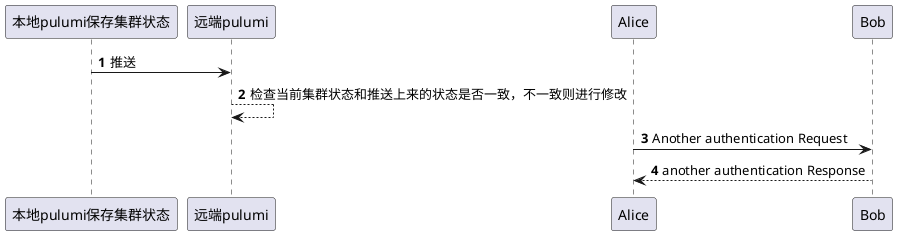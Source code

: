 @startuml
'https://plantuml.com/sequence-diagram

autonumber

本地pulumi保存集群状态 -> 远端pulumi: 推送
远端pulumi --> 远端pulumi: 检查当前集群状态和推送上来的状态是否一致，不一致则进行修改

Alice -> Bob: Another authentication Request
Alice <-- Bob: another authentication Response
@enduml